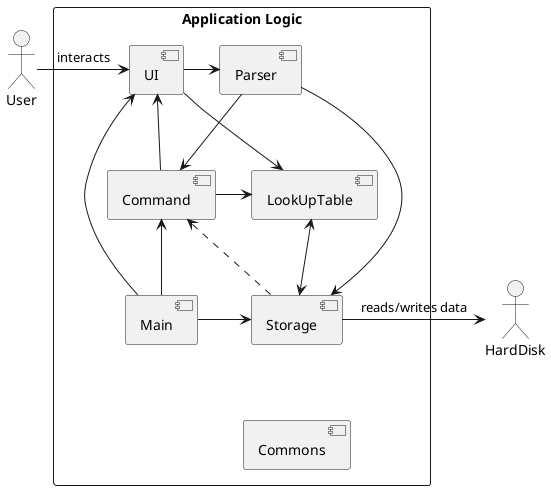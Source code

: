 @startuml


actor User

rectangle "Application Logic" {

    component UI
    component Parser
    component Storage
    component Command
    component Main
    component Commons
    component LookUpTable

}






User -right-> UI : interacts
Main -up-> UI
UI -right-> Parser
Main -up-> Command
Parser -down-> Command
Command -> UI
Command -> LookUpTable
LookUpTable <-> Storage
LookUpTable <- UI
Parser -> Storage
Main -> Storage
Storage .> Command
Storage -> HardDisk : reads/writes data
Storage -[hidden]-> Commons

@enduml